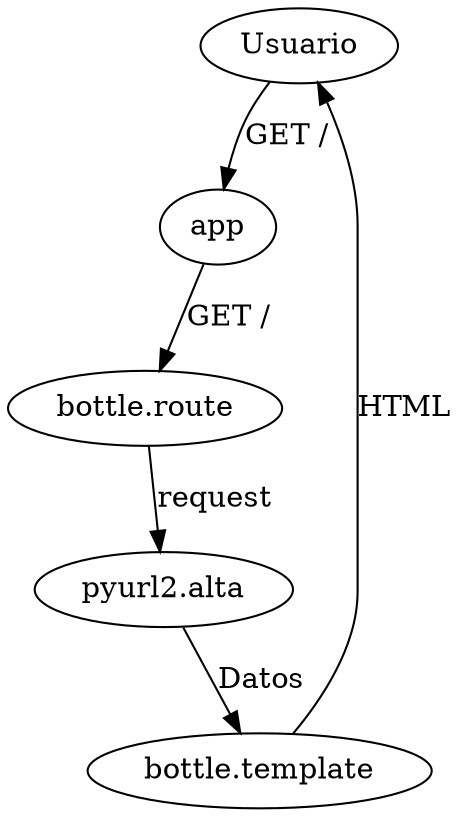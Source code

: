 digraph G {
    Usuario -> "app" [label="GET /"]
    app -> "bottle.route" [label="GET /"]
    "bottle.route" -> "pyurl2.alta" [label="request"]
    "pyurl2.alta" -> "bottle.template" [label=Datos]
    "bottle.template" -> Usuario [label=HTML]
}
